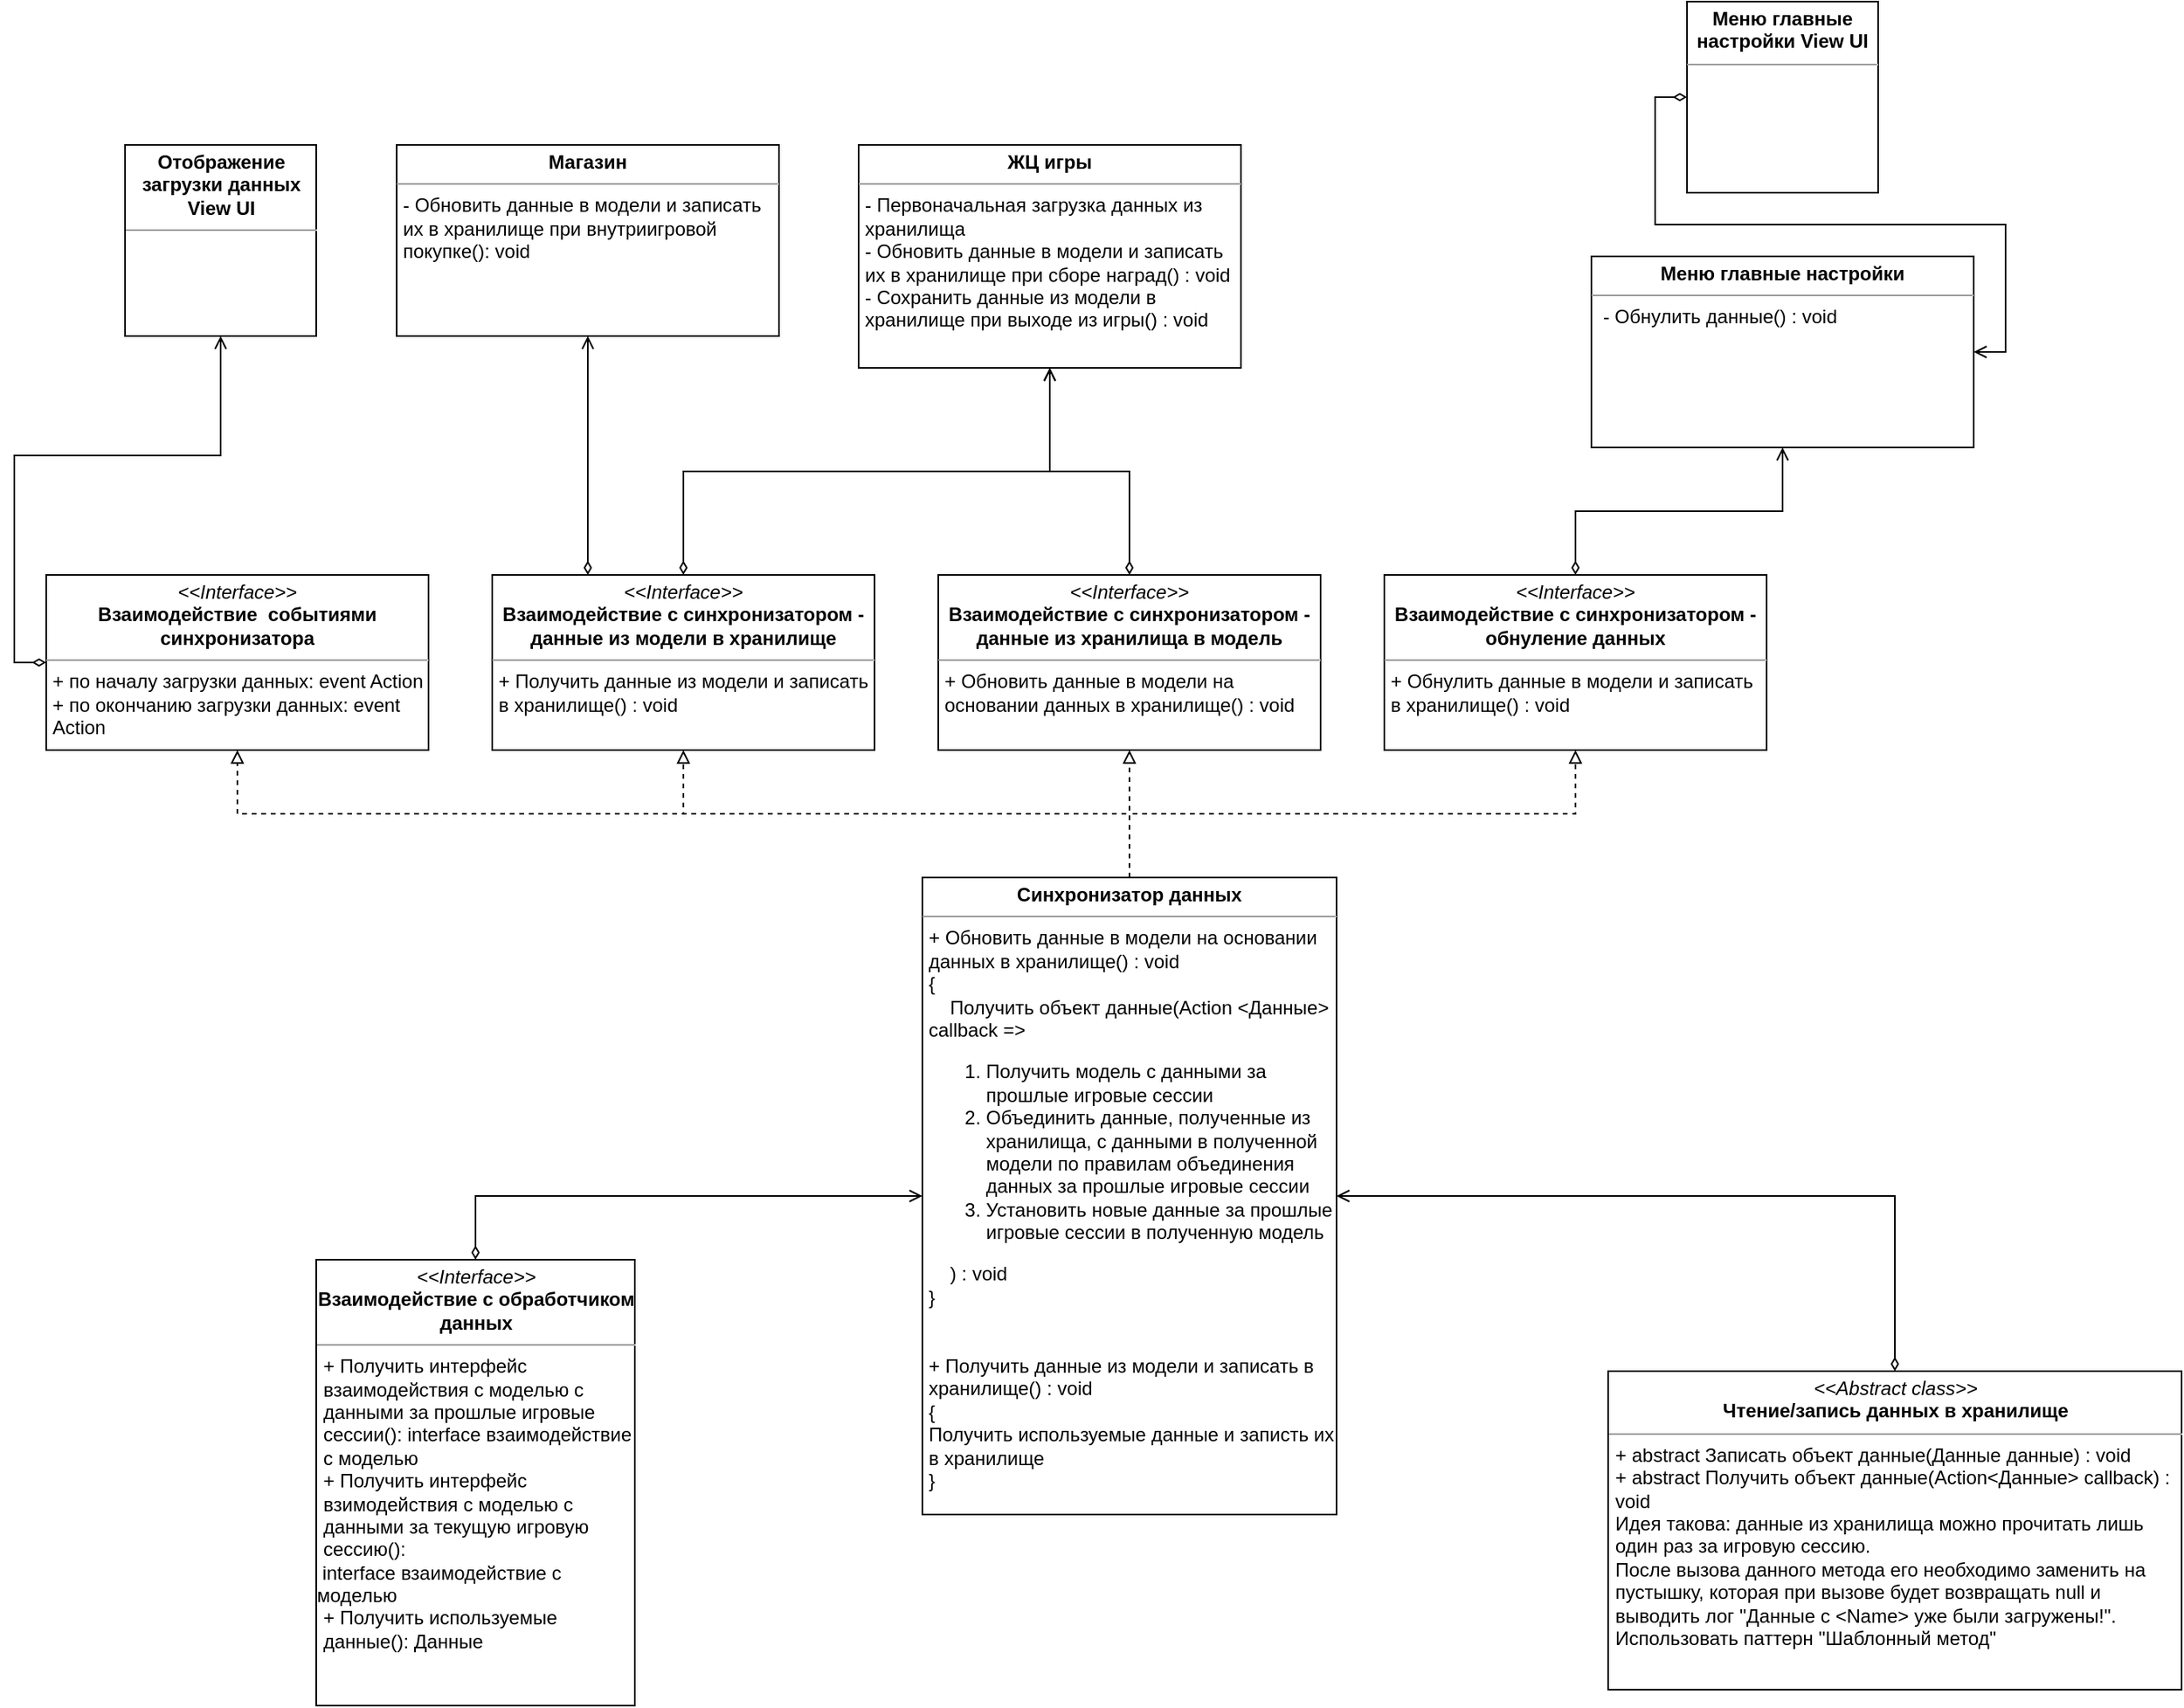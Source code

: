 <mxfile version="14.1.8" type="device"><diagram id="maa8xAjAnDpQ0KqKedxM" name="Page-1"><mxGraphModel dx="1865" dy="607" grid="1" gridSize="10" guides="1" tooltips="1" connect="1" arrows="1" fold="1" page="1" pageScale="1" pageWidth="827" pageHeight="1169" math="0" shadow="0"><root><mxCell id="0"/><mxCell id="1" parent="0"/><mxCell id="YBzx3935GgeBYoLELwdb-59" style="edgeStyle=orthogonalEdgeStyle;rounded=0;orthogonalLoop=1;jettySize=auto;html=1;exitX=0.5;exitY=0;exitDx=0;exitDy=0;entryX=1;entryY=0.5;entryDx=0;entryDy=0;startArrow=diamondThin;startFill=0;endArrow=open;endFill=0;fontSize=14;" parent="1" source="-gX0RSARTKxMayB44I4b-1" target="ICm-1J-g7LMW9-XlY6v7-6" edge="1"><mxGeometry relative="1" as="geometry"><mxPoint x="790.5" y="820" as="sourcePoint"/></mxGeometry></mxCell><mxCell id="YBzx3935GgeBYoLELwdb-41" style="edgeStyle=orthogonalEdgeStyle;rounded=0;orthogonalLoop=1;jettySize=auto;html=1;exitX=0.5;exitY=0;exitDx=0;exitDy=0;entryX=0.5;entryY=1;entryDx=0;entryDy=0;startArrow=none;startFill=0;endArrow=block;endFill=0;fontSize=14;dashed=1;" parent="1" edge="1"><mxGeometry relative="1" as="geometry"><mxPoint x="440" y="1320" as="sourcePoint"/></mxGeometry></mxCell><mxCell id="YBzx3935GgeBYoLELwdb-78" style="edgeStyle=orthogonalEdgeStyle;rounded=0;orthogonalLoop=1;jettySize=auto;html=1;exitX=0.5;exitY=0;exitDx=0;exitDy=0;entryX=0;entryY=0.5;entryDx=0;entryDy=0;startArrow=diamondThin;startFill=0;endArrow=open;endFill=0;fontSize=14;" parent="1" source="gtuY_OD2HjPlKiGnaFKA-1" target="ICm-1J-g7LMW9-XlY6v7-6" edge="1"><mxGeometry relative="1" as="geometry"><mxPoint x="800.5" y="520" as="sourcePoint"/><mxPoint x="640.5" y="450.0" as="targetPoint"/></mxGeometry></mxCell><mxCell id="ICm-1J-g7LMW9-XlY6v7-8" style="edgeStyle=orthogonalEdgeStyle;rounded=0;orthogonalLoop=1;jettySize=auto;html=1;exitX=0.5;exitY=0;exitDx=0;exitDy=0;entryX=0.5;entryY=1;entryDx=0;entryDy=0;dashed=1;endArrow=block;endFill=0;" parent="1" source="ICm-1J-g7LMW9-XlY6v7-6" target="ICm-1J-g7LMW9-XlY6v7-33" edge="1"><mxGeometry relative="1" as="geometry"/></mxCell><mxCell id="ICm-1J-g7LMW9-XlY6v7-6" value="&lt;p style=&quot;margin: 0px ; margin-top: 4px ; text-align: center&quot;&gt;&lt;b&gt;Синхронизатор данных&lt;/b&gt;&lt;/p&gt;&lt;hr size=&quot;1&quot;&gt;&lt;p style=&quot;margin: 0px 0px 0px 4px&quot;&gt;&lt;span&gt;+ Обновить данные в модели на основании данных в хранилище() : void&lt;/span&gt;&lt;br&gt;&lt;/p&gt;&lt;p style=&quot;margin: 0px ; margin-left: 4px&quot;&gt;{&lt;/p&gt;&lt;p style=&quot;margin: 0px ; margin-left: 4px&quot;&gt;&amp;nbsp; &amp;nbsp; Получить объект данные(Action &amp;lt;Данные&amp;gt; callback =&amp;gt;&lt;/p&gt;&lt;p style=&quot;margin: 0px ; margin-left: 4px&quot;&gt;&lt;/p&gt;&lt;ol&gt;&lt;li&gt;Получить модель с данными за прошлые игровые сессии&lt;br&gt;&lt;/li&gt;&lt;li&gt;Объединить данные, полученные из хранилища, с данными в полученной модели по правилам объединения данных за прошлые игровые сессии&lt;/li&gt;&lt;li&gt;Установить новые данные за прошлые игровые сессии в полученную модель&lt;/li&gt;&lt;/ol&gt;&lt;p&gt;&lt;/p&gt;&lt;p style=&quot;margin: 0px ; margin-left: 4px&quot;&gt;&amp;nbsp; &amp;nbsp; ) : void&amp;nbsp;&lt;br&gt;&lt;/p&gt;&lt;p style=&quot;margin: 0px ; margin-left: 4px&quot;&gt;}&lt;/p&gt;&lt;p style=&quot;margin: 0px ; margin-left: 4px&quot;&gt;&lt;br&gt;&lt;/p&gt;&lt;p style=&quot;margin: 0px ; margin-left: 4px&quot;&gt;&lt;br&gt;&lt;/p&gt;&lt;p style=&quot;margin: 0px 0px 0px 4px&quot;&gt;+ Получить данные из модели и записать в хранилище() : void&lt;br&gt;&lt;/p&gt;&lt;p style=&quot;margin: 0px 0px 0px 4px&quot;&gt;{&lt;/p&gt;&lt;p style=&quot;margin: 0px 0px 0px 4px&quot;&gt;Получить используемые данные и записть их в хранилище&lt;/p&gt;&lt;p style=&quot;margin: 0px 0px 0px 4px&quot;&gt;}&lt;/p&gt;&lt;p&gt;&lt;/p&gt;&lt;p&gt;&lt;/p&gt;" style="verticalAlign=top;align=left;overflow=fill;fontSize=12;fontFamily=Helvetica;html=1;whiteSpace=wrap;" parent="1" vertex="1"><mxGeometry x="280" y="560" width="260" height="400" as="geometry"/></mxCell><mxCell id="ICm-1J-g7LMW9-XlY6v7-22" style="edgeStyle=orthogonalEdgeStyle;rounded=0;orthogonalLoop=1;jettySize=auto;html=1;exitX=0.5;exitY=0;exitDx=0;exitDy=0;entryX=0.5;entryY=1;entryDx=0;entryDy=0;endArrow=open;endFill=0;startArrow=diamondThin;startFill=0;" parent="1" source="ICm-1J-g7LMW9-XlY6v7-33" target="ICm-1J-g7LMW9-XlY6v7-21" edge="1"><mxGeometry relative="1" as="geometry"/></mxCell><mxCell id="ICm-1J-g7LMW9-XlY6v7-24" style="edgeStyle=orthogonalEdgeStyle;rounded=0;orthogonalLoop=1;jettySize=auto;html=1;exitX=0.25;exitY=0;exitDx=0;exitDy=0;entryX=0.5;entryY=1;entryDx=0;entryDy=0;startArrow=diamondThin;startFill=0;endArrow=open;endFill=0;" parent="1" source="ICm-1J-g7LMW9-XlY6v7-33" target="ICm-1J-g7LMW9-XlY6v7-23" edge="1"><mxGeometry relative="1" as="geometry"/></mxCell><mxCell id="ICm-1J-g7LMW9-XlY6v7-31" style="edgeStyle=orthogonalEdgeStyle;rounded=0;orthogonalLoop=1;jettySize=auto;html=1;exitX=0.5;exitY=0;exitDx=0;exitDy=0;entryX=0.5;entryY=1;entryDx=0;entryDy=0;startArrow=diamondThin;startFill=0;endArrow=open;endFill=0;" parent="1" source="ICm-1J-g7LMW9-XlY6v7-44" target="ICm-1J-g7LMW9-XlY6v7-29" edge="1"><mxGeometry relative="1" as="geometry"/></mxCell><mxCell id="ICm-1J-g7LMW9-XlY6v7-17" value="&lt;p style=&quot;margin: 0px ; margin-top: 4px ; text-align: center&quot;&gt;&lt;b&gt;Меню главные настройки View UI&lt;/b&gt;&lt;/p&gt;&lt;hr size=&quot;1&quot;&gt;&lt;div style=&quot;height: 2px&quot;&gt;&lt;br&gt;&lt;/div&gt;" style="verticalAlign=top;align=left;overflow=fill;fontSize=12;fontFamily=Helvetica;html=1;whiteSpace=wrap;" parent="1" vertex="1"><mxGeometry x="760" y="10" width="120" height="120" as="geometry"/></mxCell><mxCell id="ICm-1J-g7LMW9-XlY6v7-18" style="edgeStyle=orthogonalEdgeStyle;rounded=0;orthogonalLoop=1;jettySize=auto;html=1;exitX=0.5;exitY=1;exitDx=0;exitDy=0;dashed=1;endArrow=block;endFill=0;" parent="1" source="ICm-1J-g7LMW9-XlY6v7-6" target="ICm-1J-g7LMW9-XlY6v7-6" edge="1"><mxGeometry relative="1" as="geometry"/></mxCell><mxCell id="ICm-1J-g7LMW9-XlY6v7-21" value="&lt;p style=&quot;margin: 0px ; margin-top: 4px ; text-align: center&quot;&gt;&lt;b&gt;ЖЦ игры&lt;/b&gt;&lt;/p&gt;&lt;hr size=&quot;1&quot;&gt;&lt;p style=&quot;margin: 0px ; margin-left: 4px&quot;&gt;- Первоначальная загрузка данных из хранилища&lt;/p&gt;&lt;p style=&quot;margin: 0px ; margin-left: 4px&quot;&gt;- Обновить данные в модели и записать их в хранилище при сборе наград() : void&lt;/p&gt;&lt;p style=&quot;margin: 0px ; margin-left: 4px&quot;&gt;- Сохранить данные из модели в хранилище при выходе из игры() : void&lt;/p&gt;" style="verticalAlign=top;align=left;overflow=fill;fontSize=12;fontFamily=Helvetica;html=1;whiteSpace=wrap;" parent="1" vertex="1"><mxGeometry x="240" y="100" width="240" height="140" as="geometry"/></mxCell><mxCell id="ICm-1J-g7LMW9-XlY6v7-23" value="&lt;p style=&quot;margin: 0px ; margin-top: 4px ; text-align: center&quot;&gt;&lt;b&gt;Магазин&lt;/b&gt;&lt;/p&gt;&lt;hr size=&quot;1&quot;&gt;&lt;p style=&quot;margin: 0px ; margin-left: 4px&quot;&gt;- Обновить данные в модели и записать их в хранилище при внутриигровой покупке(): void&lt;/p&gt;" style="verticalAlign=top;align=left;overflow=fill;fontSize=12;fontFamily=Helvetica;html=1;whiteSpace=wrap;" parent="1" vertex="1"><mxGeometry x="-50" y="100" width="240" height="120" as="geometry"/></mxCell><mxCell id="ICm-1J-g7LMW9-XlY6v7-30" style="edgeStyle=orthogonalEdgeStyle;rounded=0;orthogonalLoop=1;jettySize=auto;html=1;entryX=1;entryY=0.5;entryDx=0;entryDy=0;startArrow=diamondThin;startFill=0;endArrow=open;endFill=0;exitX=0;exitY=0.5;exitDx=0;exitDy=0;" parent="1" source="ICm-1J-g7LMW9-XlY6v7-17" target="ICm-1J-g7LMW9-XlY6v7-29" edge="1"><mxGeometry relative="1" as="geometry"><mxPoint x="1060" y="120" as="sourcePoint"/></mxGeometry></mxCell><mxCell id="ICm-1J-g7LMW9-XlY6v7-29" value="&lt;p style=&quot;margin: 0px ; margin-top: 4px ; text-align: center&quot;&gt;&lt;b&gt;Меню главные настройки&lt;/b&gt;&lt;/p&gt;&lt;hr size=&quot;1&quot;&gt;&lt;p style=&quot;margin: 0px ; margin-left: 4px&quot;&gt;&lt;span&gt;&amp;nbsp;- Обнулить данные() : void&lt;/span&gt;&lt;br&gt;&lt;/p&gt;" style="verticalAlign=top;align=left;overflow=fill;fontSize=12;fontFamily=Helvetica;html=1;whiteSpace=wrap;" parent="1" vertex="1"><mxGeometry x="700" y="170" width="240" height="120" as="geometry"/></mxCell><mxCell id="ICm-1J-g7LMW9-XlY6v7-33" value="&lt;p style=&quot;margin: 0px ; margin-top: 4px ; text-align: center&quot;&gt;&lt;i&gt;&amp;lt;&amp;lt;Interface&amp;gt;&amp;gt;&lt;/i&gt;&lt;br&gt;&lt;b&gt;Взаимодействие с синхронизатором - данные из модели в хранилище&lt;/b&gt;&lt;/p&gt;&lt;hr size=&quot;1&quot;&gt;&lt;p style=&quot;margin: 0px 0px 0px 4px&quot;&gt;&lt;span&gt;+ Получить данные из модели и записать в хранилище() : void&lt;/span&gt;&lt;br&gt;&lt;/p&gt;" style="verticalAlign=top;align=left;overflow=fill;fontSize=12;fontFamily=Helvetica;html=1;whiteSpace=wrap;" parent="1" vertex="1"><mxGeometry x="10" y="370" width="240" height="110" as="geometry"/></mxCell><mxCell id="ICm-1J-g7LMW9-XlY6v7-34" value="&lt;p style=&quot;margin: 0px ; margin-top: 4px ; text-align: center&quot;&gt;&lt;i&gt;&amp;lt;&amp;lt;Interface&amp;gt;&amp;gt;&lt;/i&gt;&lt;br&gt;&lt;b&gt;Взаимодействие&amp;nbsp; событиями синхронизатора&lt;/b&gt;&lt;br&gt;&lt;/p&gt;&lt;hr size=&quot;1&quot;&gt;&lt;p style=&quot;margin: 0px ; margin-left: 4px&quot;&gt;+ по началу загрузки данных: event Action&lt;br&gt;&lt;/p&gt;&lt;p style=&quot;margin: 0px ; margin-left: 4px&quot;&gt;+ по окончанию загрузки данных: event Action&lt;br&gt;&lt;/p&gt;&lt;p style=&quot;margin: 0px ; margin-left: 4px&quot;&gt;&lt;br&gt;&lt;/p&gt;" style="verticalAlign=top;align=left;overflow=fill;fontSize=12;fontFamily=Helvetica;html=1;whiteSpace=wrap;" parent="1" vertex="1"><mxGeometry x="-270" y="370" width="240" height="110" as="geometry"/></mxCell><mxCell id="ICm-1J-g7LMW9-XlY6v7-36" style="edgeStyle=orthogonalEdgeStyle;rounded=0;orthogonalLoop=1;jettySize=auto;html=1;exitX=0.5;exitY=0;exitDx=0;exitDy=0;entryX=0.5;entryY=1;entryDx=0;entryDy=0;dashed=1;endArrow=block;endFill=0;" parent="1" source="ICm-1J-g7LMW9-XlY6v7-6" target="ICm-1J-g7LMW9-XlY6v7-34" edge="1"><mxGeometry relative="1" as="geometry"><mxPoint x="420.5" y="570" as="sourcePoint"/><mxPoint x="420.5" y="480" as="targetPoint"/></mxGeometry></mxCell><mxCell id="ICm-1J-g7LMW9-XlY6v7-37" value="&lt;p style=&quot;margin: 0px ; margin-top: 4px ; text-align: center&quot;&gt;&lt;b&gt;Отображение загрузки данных View UI&lt;/b&gt;&lt;/p&gt;&lt;hr size=&quot;1&quot;&gt;&lt;div style=&quot;height: 2px&quot;&gt;&lt;br&gt;&lt;/div&gt;" style="verticalAlign=top;align=left;overflow=fill;fontSize=12;fontFamily=Helvetica;html=1;whiteSpace=wrap;" parent="1" vertex="1"><mxGeometry x="-220.5" y="100" width="120" height="120" as="geometry"/></mxCell><mxCell id="ICm-1J-g7LMW9-XlY6v7-38" style="edgeStyle=orthogonalEdgeStyle;rounded=0;orthogonalLoop=1;jettySize=auto;html=1;exitX=0;exitY=0.5;exitDx=0;exitDy=0;entryX=0.5;entryY=1;entryDx=0;entryDy=0;startArrow=diamondThin;startFill=0;endArrow=open;endFill=0;" parent="1" source="ICm-1J-g7LMW9-XlY6v7-34" target="ICm-1J-g7LMW9-XlY6v7-37" edge="1"><mxGeometry relative="1" as="geometry"><mxPoint x="810.0" y="90" as="sourcePoint"/><mxPoint x="760.0" y="250" as="targetPoint"/></mxGeometry></mxCell><mxCell id="ICm-1J-g7LMW9-XlY6v7-39" value="&lt;p style=&quot;margin: 0px ; margin-top: 4px ; text-align: center&quot;&gt;&lt;i&gt;&amp;lt;&amp;lt;Interface&amp;gt;&amp;gt;&lt;/i&gt;&lt;br&gt;&lt;b&gt;Взаимодействие с синхронизатором - данные из хранилища в модель&lt;/b&gt;&lt;/p&gt;&lt;hr size=&quot;1&quot;&gt;&lt;p style=&quot;margin: 0px 0px 0px 4px&quot;&gt;+ Обновить данные в модели на основании данных в хранилище() : void&lt;/p&gt;" style="verticalAlign=top;align=left;overflow=fill;fontSize=12;fontFamily=Helvetica;html=1;whiteSpace=wrap;" parent="1" vertex="1"><mxGeometry x="290" y="370" width="240" height="110" as="geometry"/></mxCell><mxCell id="ICm-1J-g7LMW9-XlY6v7-40" style="edgeStyle=orthogonalEdgeStyle;rounded=0;orthogonalLoop=1;jettySize=auto;html=1;exitX=0.5;exitY=0;exitDx=0;exitDy=0;entryX=0.5;entryY=1;entryDx=0;entryDy=0;dashed=1;endArrow=block;endFill=0;" parent="1" source="ICm-1J-g7LMW9-XlY6v7-6" target="ICm-1J-g7LMW9-XlY6v7-39" edge="1"><mxGeometry relative="1" as="geometry"><mxPoint x="420.5" y="570" as="sourcePoint"/><mxPoint x="420.5" y="480.0" as="targetPoint"/></mxGeometry></mxCell><mxCell id="ICm-1J-g7LMW9-XlY6v7-41" style="edgeStyle=orthogonalEdgeStyle;rounded=0;orthogonalLoop=1;jettySize=auto;html=1;exitX=0.5;exitY=0;exitDx=0;exitDy=0;entryX=0.5;entryY=1;entryDx=0;entryDy=0;startArrow=diamondThin;startFill=0;endArrow=open;endFill=0;" parent="1" source="ICm-1J-g7LMW9-XlY6v7-39" target="ICm-1J-g7LMW9-XlY6v7-21" edge="1"><mxGeometry relative="1" as="geometry"><mxPoint x="410" y="340" as="sourcePoint"/><mxPoint x="690" y="150" as="targetPoint"/></mxGeometry></mxCell><mxCell id="ICm-1J-g7LMW9-XlY6v7-44" value="&lt;p style=&quot;margin: 0px ; margin-top: 4px ; text-align: center&quot;&gt;&lt;i&gt;&amp;lt;&amp;lt;Interface&amp;gt;&amp;gt;&lt;/i&gt;&lt;br&gt;&lt;b&gt;Взаимодействие с синхронизатором - обнуление данных&lt;/b&gt;&lt;/p&gt;&lt;hr size=&quot;1&quot;&gt;&lt;p style=&quot;margin: 0px 0px 0px 4px&quot;&gt;+ Обнулить данные в модели и записать в хранилище() : void&lt;/p&gt;" style="verticalAlign=top;align=left;overflow=fill;fontSize=12;fontFamily=Helvetica;html=1;whiteSpace=wrap;" parent="1" vertex="1"><mxGeometry x="570" y="370" width="240" height="110" as="geometry"/></mxCell><mxCell id="ICm-1J-g7LMW9-XlY6v7-45" style="edgeStyle=orthogonalEdgeStyle;rounded=0;orthogonalLoop=1;jettySize=auto;html=1;exitX=0.5;exitY=0;exitDx=0;exitDy=0;entryX=0.5;entryY=1;entryDx=0;entryDy=0;dashed=1;endArrow=block;endFill=0;" parent="1" source="ICm-1J-g7LMW9-XlY6v7-6" target="ICm-1J-g7LMW9-XlY6v7-44" edge="1"><mxGeometry relative="1" as="geometry"><mxPoint x="420.5" y="570" as="sourcePoint"/><mxPoint x="700.5" y="490" as="targetPoint"/></mxGeometry></mxCell><mxCell id="-gX0RSARTKxMayB44I4b-1" value="&lt;p style=&quot;margin: 0px ; margin-top: 4px ; text-align: center&quot;&gt;&lt;i&gt;&amp;lt;&amp;lt;&lt;/i&gt;&lt;i&gt;Abstract class&lt;/i&gt;&lt;i&gt;&amp;gt;&amp;gt;&lt;/i&gt;&lt;br&gt;&lt;b&gt;Чтение/запись данных в хранилище&lt;/b&gt;&lt;/p&gt;&lt;hr size=&quot;1&quot;&gt;&lt;p style=&quot;margin: 0px ; margin-left: 4px&quot;&gt;+ abstract&amp;nbsp;&lt;span&gt;Записать объект данные(Данные данные) : void&lt;/span&gt;&lt;br&gt;+ abstract Получить объект данные(Action&amp;lt;Данные&amp;gt; callback) : void&lt;/p&gt;&lt;p style=&quot;margin: 0px ; margin-left: 4px&quot;&gt;Идея такова: данные из хранилища можно прочитать лишь один раз за игровую сессию.&lt;/p&gt;&lt;p style=&quot;margin: 0px ; margin-left: 4px&quot;&gt;После вызова данного метода его необходимо заменить на пустышку, которая при вызове будет возвращать null и выводить лог &quot;Данные с &amp;lt;Name&amp;gt; уже были загружены!&quot;. Использовать паттерн &quot;Шаблонный метод&quot;&lt;/p&gt;" style="verticalAlign=top;align=left;overflow=fill;fontSize=12;fontFamily=Helvetica;html=1;whiteSpace=wrap;" parent="1" vertex="1"><mxGeometry x="710.5" y="870" width="360" height="200" as="geometry"/></mxCell><mxCell id="gtuY_OD2HjPlKiGnaFKA-1" value="&lt;p style=&quot;margin: 0px ; margin-top: 4px ; text-align: center&quot;&gt;&lt;i&gt;&amp;lt;&amp;lt;Interface&amp;gt;&amp;gt;&lt;/i&gt;&lt;br&gt;&lt;b&gt;Взаимодействие с обработчиком данных&lt;/b&gt;&lt;/p&gt;&lt;hr size=&quot;1&quot;&gt;&lt;p style=&quot;margin: 0px 0px 0px 4px&quot;&gt;+ Получить интерфейс взаимодействия с моделью с данными за прошлые игровые сессии(): interface взаимодействие с моделью&lt;/p&gt;&lt;p style=&quot;margin: 0px 0px 0px 4px&quot;&gt;+ Получить интерфейс взимодействия с моделью с данными за текущую игровую сессию():&amp;nbsp;&lt;/p&gt;&amp;nbsp;interface взаимодействие с моделью&lt;p style=&quot;margin: 0px 0px 0px 4px&quot;&gt;+ Получить используемые данные(): Данные&lt;/p&gt;&lt;br&gt;&lt;p&gt;&lt;/p&gt;" style="verticalAlign=top;align=left;overflow=fill;fontSize=12;fontFamily=Helvetica;html=1;whiteSpace=wrap;" vertex="1" parent="1"><mxGeometry x="-100.5" y="800" width="200" height="280" as="geometry"/></mxCell></root></mxGraphModel></diagram></mxfile>
